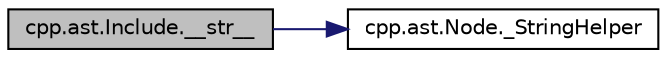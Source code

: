 digraph "cpp.ast.Include.__str__"
{
  edge [fontname="Helvetica",fontsize="10",labelfontname="Helvetica",labelfontsize="10"];
  node [fontname="Helvetica",fontsize="10",shape=record];
  rankdir="LR";
  Node2 [label="cpp.ast.Include.__str__",height=0.2,width=0.4,color="black", fillcolor="grey75", style="filled", fontcolor="black"];
  Node2 -> Node3 [color="midnightblue",fontsize="10",style="solid",fontname="Helvetica"];
  Node3 [label="cpp.ast.Node._StringHelper",height=0.2,width=0.4,color="black", fillcolor="white", style="filled",URL="$d6/d9c/classcpp_1_1ast_1_1_node.html#acb9507fa368fa5d6045a9eb9a0a8c3d3"];
}
